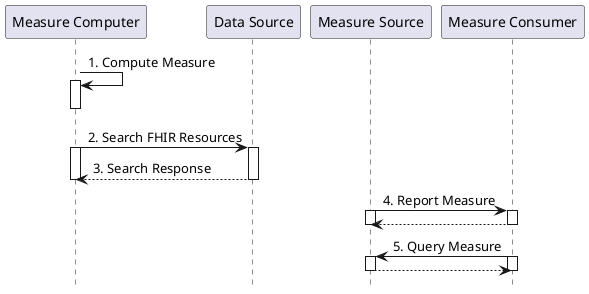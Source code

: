 @startuml
hide footbox
participant "Measure Computer" as MeasureComputer
participant "Data Source" as DataSource
participant "Measure Source" as MeasureSource
participant "Measure Consumer" as MeasureConsumer
"MeasureComputer" -> "MeasureComputer" : 1. Compute Measure
activate "MeasureComputer"
deactivate "MeasureComputer"
"MeasureComputer" -> "DataSource" : 2. Search FHIR Resources
activate "MeasureComputer"
activate "DataSource"
"DataSource" --> "MeasureComputer" : 3. Search Response
deactivate "MeasureComputer"
deactivate "DataSource"
"MeasureSource" -> "MeasureConsumer" : 4. Report Measure
activate "MeasureSource"
activate "MeasureConsumer"
return
deactivate "MeasureSource"
deactivate "MeasureConsumer"
"MeasureConsumer" -> "MeasureSource" : 5. Query Measure
activate "MeasureConsumer"
activate "MeasureSource"
return
deactivate "MeasureConsumer"
deactivate "MeasureSource"
@enduml
